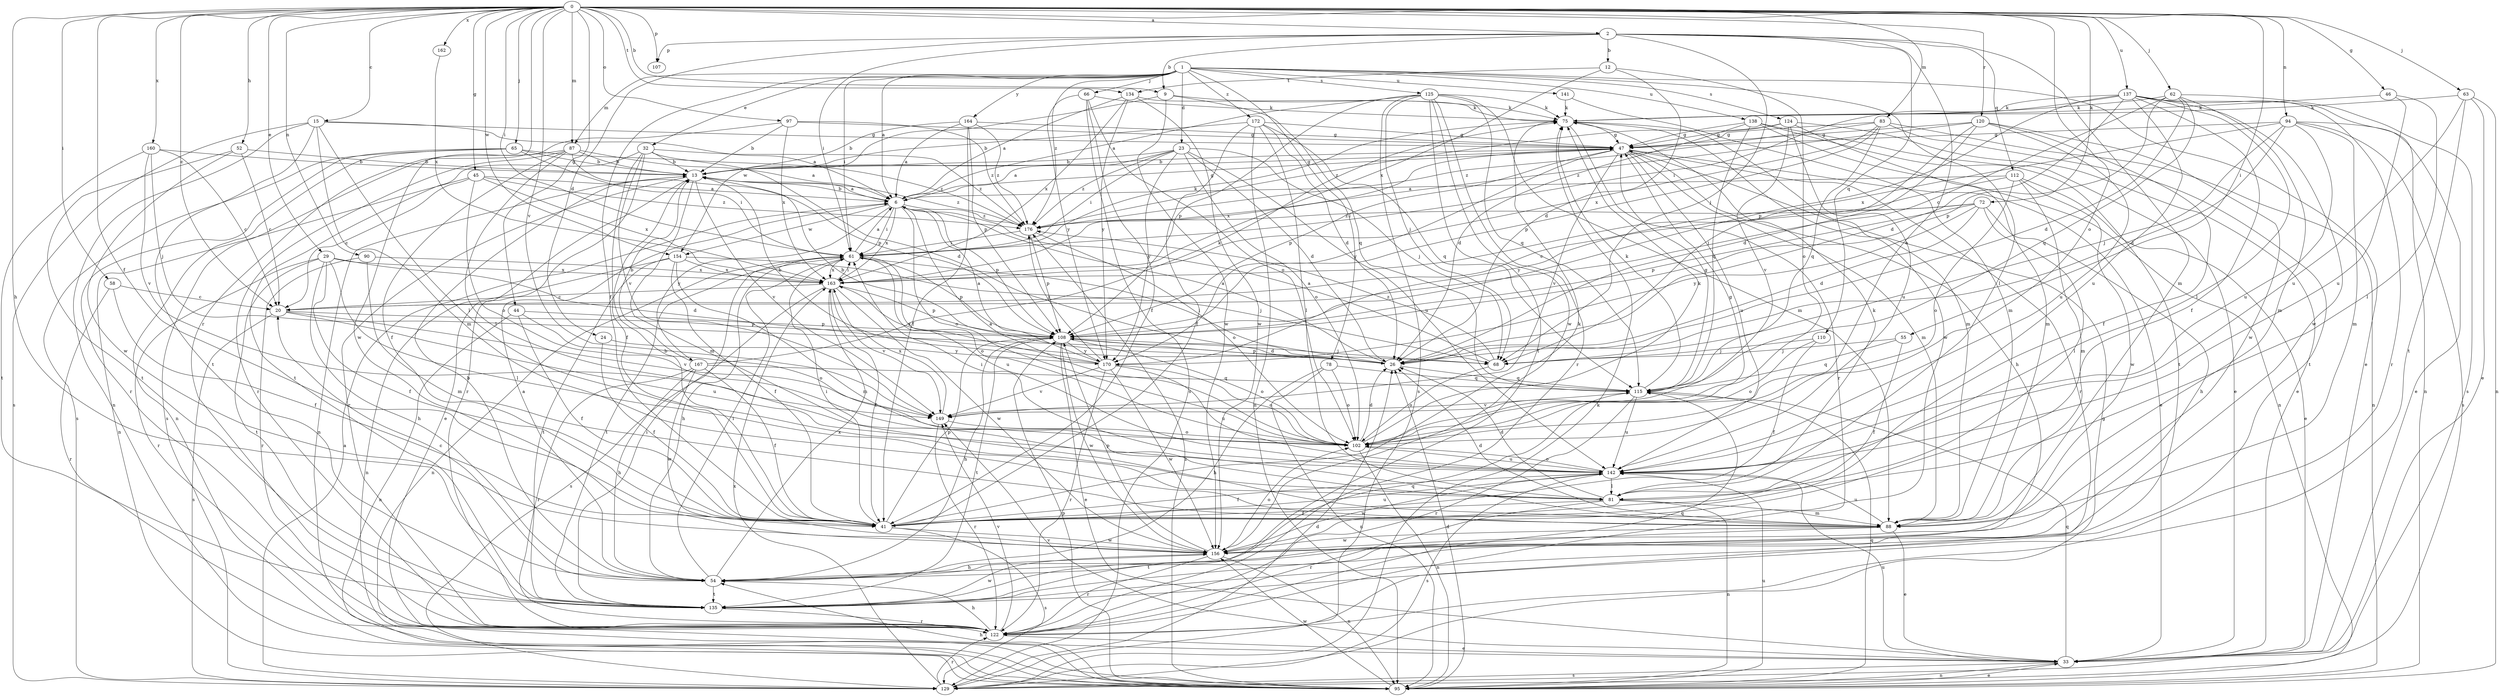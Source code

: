 strict digraph  {
0;
1;
2;
6;
9;
12;
13;
15;
20;
23;
24;
26;
29;
32;
33;
41;
44;
45;
46;
47;
52;
54;
55;
58;
61;
62;
63;
65;
66;
68;
72;
75;
78;
81;
83;
87;
88;
90;
94;
95;
97;
102;
107;
108;
110;
112;
115;
120;
122;
124;
125;
129;
134;
135;
137;
138;
141;
142;
149;
154;
156;
160;
162;
163;
164;
167;
170;
172;
176;
0 -> 2  [label=a];
0 -> 9  [label=b];
0 -> 15  [label=c];
0 -> 20  [label=c];
0 -> 29  [label=e];
0 -> 41  [label=f];
0 -> 44  [label=g];
0 -> 45  [label=g];
0 -> 46  [label=g];
0 -> 52  [label=h];
0 -> 54  [label=h];
0 -> 55  [label=i];
0 -> 58  [label=i];
0 -> 61  [label=i];
0 -> 62  [label=j];
0 -> 63  [label=j];
0 -> 65  [label=j];
0 -> 72  [label=k];
0 -> 83  [label=m];
0 -> 87  [label=m];
0 -> 90  [label=n];
0 -> 94  [label=n];
0 -> 97  [label=o];
0 -> 102  [label=o];
0 -> 107  [label=p];
0 -> 120  [label=r];
0 -> 122  [label=r];
0 -> 134  [label=t];
0 -> 137  [label=u];
0 -> 149  [label=v];
0 -> 154  [label=w];
0 -> 160  [label=x];
0 -> 162  [label=x];
1 -> 6  [label=a];
1 -> 23  [label=d];
1 -> 32  [label=e];
1 -> 33  [label=e];
1 -> 41  [label=f];
1 -> 61  [label=i];
1 -> 66  [label=j];
1 -> 78  [label=l];
1 -> 81  [label=l];
1 -> 87  [label=m];
1 -> 124  [label=s];
1 -> 125  [label=s];
1 -> 138  [label=u];
1 -> 141  [label=u];
1 -> 164  [label=y];
1 -> 172  [label=z];
1 -> 176  [label=z];
2 -> 9  [label=b];
2 -> 12  [label=b];
2 -> 24  [label=d];
2 -> 61  [label=i];
2 -> 68  [label=j];
2 -> 88  [label=m];
2 -> 102  [label=o];
2 -> 107  [label=p];
2 -> 110  [label=q];
2 -> 112  [label=q];
6 -> 13  [label=b];
6 -> 47  [label=g];
6 -> 61  [label=i];
6 -> 102  [label=o];
6 -> 108  [label=p];
6 -> 154  [label=w];
6 -> 163  [label=x];
6 -> 167  [label=y];
6 -> 176  [label=z];
9 -> 75  [label=k];
9 -> 115  [label=q];
9 -> 154  [label=w];
9 -> 156  [label=w];
12 -> 26  [label=d];
12 -> 102  [label=o];
12 -> 134  [label=t];
12 -> 163  [label=x];
13 -> 6  [label=a];
13 -> 33  [label=e];
13 -> 47  [label=g];
13 -> 88  [label=m];
13 -> 95  [label=n];
13 -> 122  [label=r];
13 -> 149  [label=v];
13 -> 176  [label=z];
15 -> 6  [label=a];
15 -> 47  [label=g];
15 -> 81  [label=l];
15 -> 88  [label=m];
15 -> 95  [label=n];
15 -> 129  [label=s];
15 -> 135  [label=t];
20 -> 108  [label=p];
20 -> 129  [label=s];
20 -> 142  [label=u];
20 -> 149  [label=v];
23 -> 6  [label=a];
23 -> 13  [label=b];
23 -> 26  [label=d];
23 -> 61  [label=i];
23 -> 68  [label=j];
23 -> 102  [label=o];
23 -> 142  [label=u];
23 -> 170  [label=y];
23 -> 176  [label=z];
24 -> 41  [label=f];
24 -> 170  [label=y];
26 -> 6  [label=a];
26 -> 13  [label=b];
26 -> 61  [label=i];
26 -> 108  [label=p];
26 -> 115  [label=q];
29 -> 26  [label=d];
29 -> 41  [label=f];
29 -> 54  [label=h];
29 -> 81  [label=l];
29 -> 122  [label=r];
29 -> 135  [label=t];
29 -> 163  [label=x];
32 -> 13  [label=b];
32 -> 26  [label=d];
32 -> 41  [label=f];
32 -> 122  [label=r];
32 -> 135  [label=t];
32 -> 149  [label=v];
32 -> 176  [label=z];
33 -> 95  [label=n];
33 -> 115  [label=q];
33 -> 129  [label=s];
33 -> 142  [label=u];
33 -> 149  [label=v];
41 -> 13  [label=b];
41 -> 61  [label=i];
41 -> 75  [label=k];
41 -> 108  [label=p];
41 -> 129  [label=s];
41 -> 142  [label=u];
41 -> 156  [label=w];
44 -> 41  [label=f];
44 -> 95  [label=n];
44 -> 102  [label=o];
44 -> 108  [label=p];
45 -> 6  [label=a];
45 -> 20  [label=c];
45 -> 95  [label=n];
45 -> 102  [label=o];
45 -> 163  [label=x];
45 -> 176  [label=z];
46 -> 75  [label=k];
46 -> 81  [label=l];
46 -> 142  [label=u];
47 -> 13  [label=b];
47 -> 33  [label=e];
47 -> 54  [label=h];
47 -> 88  [label=m];
47 -> 108  [label=p];
47 -> 122  [label=r];
47 -> 142  [label=u];
47 -> 149  [label=v];
47 -> 163  [label=x];
47 -> 170  [label=y];
52 -> 13  [label=b];
52 -> 20  [label=c];
52 -> 135  [label=t];
52 -> 156  [label=w];
54 -> 6  [label=a];
54 -> 13  [label=b];
54 -> 20  [label=c];
54 -> 61  [label=i];
54 -> 115  [label=q];
54 -> 135  [label=t];
54 -> 163  [label=x];
55 -> 41  [label=f];
55 -> 68  [label=j];
55 -> 115  [label=q];
58 -> 20  [label=c];
58 -> 41  [label=f];
58 -> 122  [label=r];
61 -> 6  [label=a];
61 -> 54  [label=h];
61 -> 75  [label=k];
61 -> 95  [label=n];
61 -> 102  [label=o];
61 -> 108  [label=p];
61 -> 135  [label=t];
61 -> 142  [label=u];
61 -> 163  [label=x];
62 -> 20  [label=c];
62 -> 26  [label=d];
62 -> 75  [label=k];
62 -> 88  [label=m];
62 -> 108  [label=p];
62 -> 115  [label=q];
62 -> 129  [label=s];
63 -> 33  [label=e];
63 -> 75  [label=k];
63 -> 95  [label=n];
63 -> 135  [label=t];
63 -> 142  [label=u];
65 -> 13  [label=b];
65 -> 61  [label=i];
65 -> 95  [label=n];
65 -> 122  [label=r];
65 -> 129  [label=s];
65 -> 176  [label=z];
66 -> 41  [label=f];
66 -> 75  [label=k];
66 -> 102  [label=o];
66 -> 129  [label=s];
66 -> 170  [label=y];
68 -> 6  [label=a];
68 -> 102  [label=o];
68 -> 176  [label=z];
72 -> 20  [label=c];
72 -> 26  [label=d];
72 -> 54  [label=h];
72 -> 81  [label=l];
72 -> 108  [label=p];
72 -> 170  [label=y];
72 -> 176  [label=z];
75 -> 47  [label=g];
75 -> 88  [label=m];
75 -> 122  [label=r];
75 -> 156  [label=w];
78 -> 54  [label=h];
78 -> 95  [label=n];
78 -> 102  [label=o];
78 -> 115  [label=q];
81 -> 26  [label=d];
81 -> 41  [label=f];
81 -> 75  [label=k];
81 -> 88  [label=m];
81 -> 95  [label=n];
81 -> 122  [label=r];
83 -> 47  [label=g];
83 -> 95  [label=n];
83 -> 108  [label=p];
83 -> 115  [label=q];
83 -> 135  [label=t];
83 -> 163  [label=x];
83 -> 176  [label=z];
87 -> 6  [label=a];
87 -> 13  [label=b];
87 -> 41  [label=f];
87 -> 81  [label=l];
87 -> 108  [label=p];
87 -> 122  [label=r];
87 -> 129  [label=s];
88 -> 26  [label=d];
88 -> 33  [label=e];
88 -> 135  [label=t];
88 -> 142  [label=u];
88 -> 156  [label=w];
90 -> 88  [label=m];
90 -> 122  [label=r];
90 -> 163  [label=x];
94 -> 26  [label=d];
94 -> 33  [label=e];
94 -> 47  [label=g];
94 -> 68  [label=j];
94 -> 88  [label=m];
94 -> 129  [label=s];
94 -> 142  [label=u];
94 -> 163  [label=x];
95 -> 26  [label=d];
95 -> 33  [label=e];
95 -> 54  [label=h];
95 -> 108  [label=p];
95 -> 115  [label=q];
95 -> 142  [label=u];
95 -> 156  [label=w];
95 -> 176  [label=z];
97 -> 13  [label=b];
97 -> 47  [label=g];
97 -> 156  [label=w];
97 -> 163  [label=x];
97 -> 176  [label=z];
102 -> 6  [label=a];
102 -> 26  [label=d];
102 -> 47  [label=g];
102 -> 75  [label=k];
102 -> 95  [label=n];
102 -> 142  [label=u];
108 -> 26  [label=d];
108 -> 33  [label=e];
108 -> 54  [label=h];
108 -> 68  [label=j];
108 -> 102  [label=o];
108 -> 135  [label=t];
108 -> 156  [label=w];
108 -> 170  [label=y];
110 -> 41  [label=f];
110 -> 68  [label=j];
110 -> 102  [label=o];
112 -> 6  [label=a];
112 -> 33  [label=e];
112 -> 88  [label=m];
112 -> 102  [label=o];
112 -> 156  [label=w];
112 -> 170  [label=y];
115 -> 47  [label=g];
115 -> 75  [label=k];
115 -> 122  [label=r];
115 -> 142  [label=u];
115 -> 149  [label=v];
120 -> 26  [label=d];
120 -> 41  [label=f];
120 -> 47  [label=g];
120 -> 68  [label=j];
120 -> 142  [label=u];
120 -> 156  [label=w];
120 -> 176  [label=z];
122 -> 33  [label=e];
122 -> 54  [label=h];
122 -> 115  [label=q];
122 -> 149  [label=v];
124 -> 33  [label=e];
124 -> 47  [label=g];
124 -> 88  [label=m];
124 -> 142  [label=u];
124 -> 149  [label=v];
124 -> 176  [label=z];
125 -> 6  [label=a];
125 -> 68  [label=j];
125 -> 75  [label=k];
125 -> 88  [label=m];
125 -> 108  [label=p];
125 -> 115  [label=q];
125 -> 122  [label=r];
125 -> 129  [label=s];
125 -> 135  [label=t];
125 -> 156  [label=w];
129 -> 6  [label=a];
129 -> 26  [label=d];
129 -> 47  [label=g];
129 -> 75  [label=k];
129 -> 122  [label=r];
129 -> 163  [label=x];
134 -> 6  [label=a];
134 -> 75  [label=k];
134 -> 156  [label=w];
134 -> 163  [label=x];
134 -> 170  [label=y];
135 -> 61  [label=i];
135 -> 122  [label=r];
135 -> 156  [label=w];
137 -> 26  [label=d];
137 -> 41  [label=f];
137 -> 61  [label=i];
137 -> 75  [label=k];
137 -> 81  [label=l];
137 -> 95  [label=n];
137 -> 108  [label=p];
137 -> 122  [label=r];
137 -> 142  [label=u];
137 -> 156  [label=w];
138 -> 26  [label=d];
138 -> 33  [label=e];
138 -> 47  [label=g];
138 -> 95  [label=n];
138 -> 115  [label=q];
138 -> 135  [label=t];
141 -> 75  [label=k];
141 -> 88  [label=m];
142 -> 41  [label=f];
142 -> 61  [label=i];
142 -> 81  [label=l];
142 -> 102  [label=o];
142 -> 129  [label=s];
142 -> 156  [label=w];
149 -> 102  [label=o];
149 -> 122  [label=r];
149 -> 163  [label=x];
154 -> 41  [label=f];
154 -> 68  [label=j];
154 -> 88  [label=m];
154 -> 95  [label=n];
154 -> 135  [label=t];
154 -> 163  [label=x];
156 -> 54  [label=h];
156 -> 95  [label=n];
156 -> 102  [label=o];
156 -> 108  [label=p];
156 -> 122  [label=r];
160 -> 13  [label=b];
160 -> 20  [label=c];
160 -> 68  [label=j];
160 -> 135  [label=t];
160 -> 149  [label=v];
162 -> 163  [label=x];
163 -> 20  [label=c];
163 -> 41  [label=f];
163 -> 61  [label=i];
163 -> 108  [label=p];
163 -> 129  [label=s];
163 -> 149  [label=v];
163 -> 156  [label=w];
164 -> 6  [label=a];
164 -> 13  [label=b];
164 -> 41  [label=f];
164 -> 47  [label=g];
164 -> 108  [label=p];
164 -> 176  [label=z];
167 -> 13  [label=b];
167 -> 41  [label=f];
167 -> 54  [label=h];
167 -> 75  [label=k];
167 -> 115  [label=q];
167 -> 122  [label=r];
167 -> 156  [label=w];
170 -> 6  [label=a];
170 -> 13  [label=b];
170 -> 102  [label=o];
170 -> 122  [label=r];
170 -> 142  [label=u];
170 -> 149  [label=v];
170 -> 156  [label=w];
170 -> 163  [label=x];
170 -> 176  [label=z];
172 -> 13  [label=b];
172 -> 26  [label=d];
172 -> 41  [label=f];
172 -> 47  [label=g];
172 -> 81  [label=l];
172 -> 95  [label=n];
172 -> 115  [label=q];
176 -> 61  [label=i];
176 -> 102  [label=o];
176 -> 108  [label=p];
}

